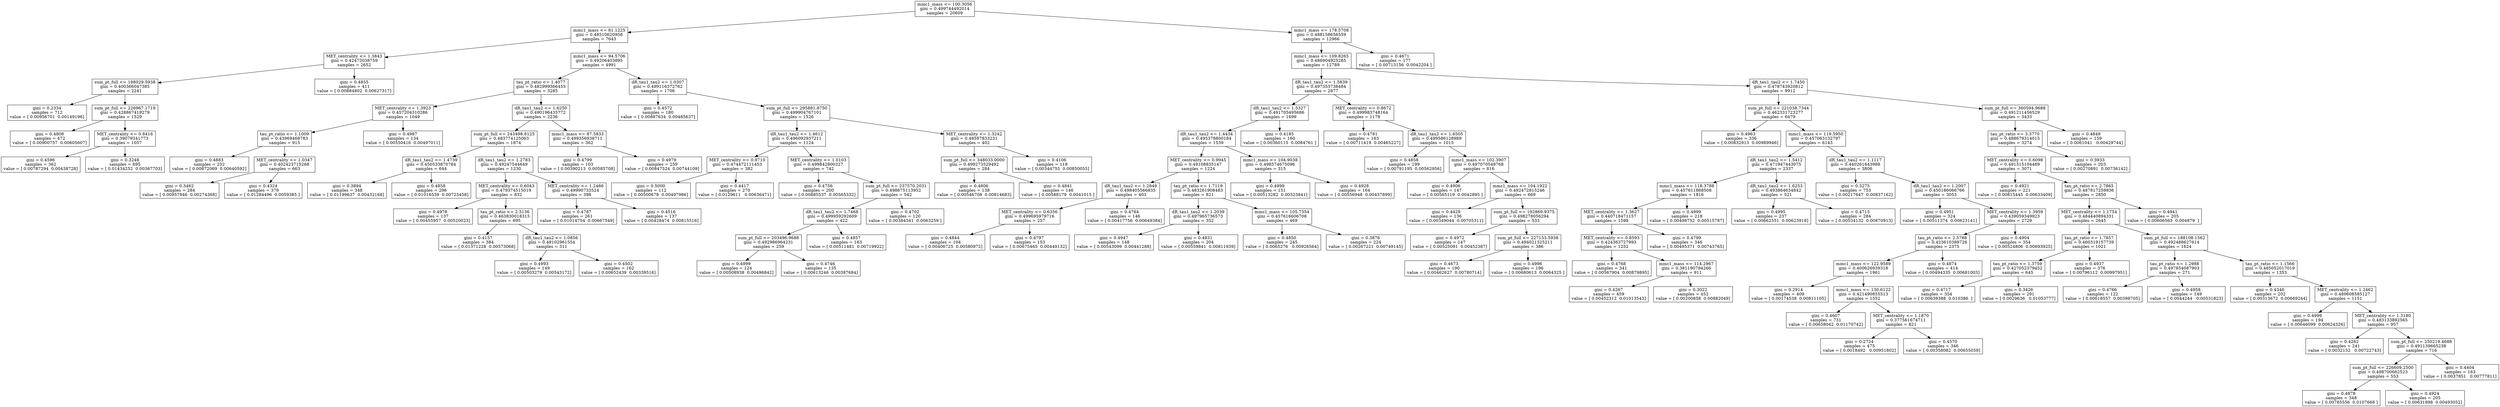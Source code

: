 digraph Tree {
0 [label="mmc1_mass <= 100.3056\ngini = 0.499744492014\nsamples = 20609", shape="box"] ;
1 [label="mmc1_mass <= 81.1225\ngini = 0.48510620958\nsamples = 7643", shape="box"] ;
0 -> 1 ;
2 [label="MET_centrality <= 1.3843\ngini = 0.42472038759\nsamples = 2652", shape="box"] ;
1 -> 2 ;
3 [label="sum_pt_full <= 198029.5938\ngini = 0.400366047385\nsamples = 2241", shape="box"] ;
2 -> 3 ;
4 [label="gini = 0.2334\nsamples = 712\nvalue = [ 0.00956701  0.00149196]", shape="box"] ;
3 -> 4 ;
5 [label="sum_pt_full <= 226967.1719\ngini = 0.428867419279\nsamples = 1529", shape="box"] ;
3 -> 5 ;
6 [label="gini = 0.4808\nsamples = 472\nvalue = [ 0.00900757  0.00605607]", shape="box"] ;
5 -> 6 ;
7 [label="MET_centrality <= 0.8416\ngini = 0.39079341773\nsamples = 1057", shape="box"] ;
5 -> 7 ;
8 [label="gini = 0.4596\nsamples = 362\nvalue = [ 0.00787294  0.00438728]", shape="box"] ;
7 -> 8 ;
9 [label="gini = 0.3248\nsamples = 695\nvalue = [ 0.01434252  0.00367703]", shape="box"] ;
7 -> 9 ;
10 [label="gini = 0.4855\nsamples = 411\nvalue = [ 0.00884802  0.00627317]", shape="box"] ;
2 -> 10 ;
11 [label="mmc1_mass <= 94.5706\ngini = 0.49206403895\nsamples = 4991", shape="box"] ;
1 -> 11 ;
12 [label="tau_pt_ratio <= 1.4077\ngini = 0.482999366455\nsamples = 3285", shape="box"] ;
11 -> 12 ;
13 [label="MET_centrality <= 1.3923\ngini = 0.457204310286\nsamples = 1049", shape="box"] ;
12 -> 13 ;
14 [label="tau_pt_ratio <= 1.1009\ngini = 0.43969468783\nsamples = 915", shape="box"] ;
13 -> 14 ;
15 [label="gini = 0.4883\nsamples = 252\nvalue = [ 0.00872069  0.00640592]", shape="box"] ;
14 -> 15 ;
16 [label="MET_centrality <= 1.0347\ngini = 0.402423715268\nsamples = 663", shape="box"] ;
14 -> 16 ;
17 [label="gini = 0.3462\nsamples = 284\nvalue = [ 0.00957846  0.00274368]", shape="box"] ;
16 -> 17 ;
18 [label="gini = 0.4324\nsamples = 379\nvalue = [ 0.01284496  0.0059385 ]", shape="box"] ;
16 -> 18 ;
19 [label="gini = 0.4987\nsamples = 134\nvalue = [ 0.00550416  0.00497011]", shape="box"] ;
13 -> 19 ;
20 [label="dR_tau1_tau2 <= 1.6250\ngini = 0.490196435772\nsamples = 2236", shape="box"] ;
12 -> 20 ;
21 [label="sum_pt_full <= 243498.8125\ngini = 0.483774125063\nsamples = 1874", shape="box"] ;
20 -> 21 ;
22 [label="dR_tau1_tau2 <= 1.4739\ngini = 0.450533870784\nsamples = 644", shape="box"] ;
21 -> 22 ;
23 [label="gini = 0.3894\nsamples = 348\nvalue = [ 0.01199637  0.00432168]", shape="box"] ;
22 -> 23 ;
24 [label="gini = 0.4858\nsamples = 296\nvalue = [ 0.01016539  0.00723458]", shape="box"] ;
22 -> 24 ;
25 [label="dR_tau1_tau2 <= 1.2783\ngini = 0.49247544649\nsamples = 1230", shape="box"] ;
21 -> 25 ;
26 [label="MET_centrality <= 0.6043\ngini = 0.479374515019\nsamples = 832", shape="box"] ;
25 -> 26 ;
27 [label="gini = 0.4978\nsamples = 137\nvalue = [ 0.00455957  0.00520023]", shape="box"] ;
26 -> 27 ;
28 [label="tau_pt_ratio <= 2.3136\ngini = 0.463830018315\nsamples = 695", shape="box"] ;
26 -> 28 ;
29 [label="gini = 0.4157\nsamples = 384\nvalue = [ 0.01371228  0.00573068]", shape="box"] ;
28 -> 29 ;
30 [label="dR_tau1_tau2 <= 1.0856\ngini = 0.49102961554\nsamples = 311", shape="box"] ;
28 -> 30 ;
31 [label="gini = 0.4993\nsamples = 149\nvalue = [ 0.00503279  0.00543172]", shape="box"] ;
30 -> 31 ;
32 [label="gini = 0.4502\nsamples = 162\nvalue = [ 0.00652439  0.00339516]", shape="box"] ;
30 -> 32 ;
33 [label="MET_centrality <= 1.2466\ngini = 0.49990733524\nsamples = 398", shape="box"] ;
25 -> 33 ;
34 [label="gini = 0.4787\nsamples = 261\nvalue = [ 0.01014754  0.00667549]", shape="box"] ;
33 -> 34 ;
35 [label="gini = 0.4516\nsamples = 137\nvalue = [ 0.00428474  0.00815516]", shape="box"] ;
33 -> 35 ;
36 [label="mmc1_mass <= 87.5833\ngini = 0.499356938711\nsamples = 362", shape="box"] ;
20 -> 36 ;
37 [label="gini = 0.4799\nsamples = 103\nvalue = [ 0.00390213  0.00585708]", shape="box"] ;
36 -> 37 ;
38 [label="gini = 0.4979\nsamples = 259\nvalue = [ 0.00847524  0.00744109]", shape="box"] ;
36 -> 38 ;
39 [label="dR_tau1_tau2 <= 1.0307\ngini = 0.499116372762\nsamples = 1706", shape="box"] ;
11 -> 39 ;
40 [label="gini = 0.4572\nsamples = 180\nvalue = [ 0.00887634  0.00485637]", shape="box"] ;
39 -> 40 ;
41 [label="sum_pt_full <= 295881.8750\ngini = 0.499904767101\nsamples = 1526", shape="box"] ;
39 -> 41 ;
42 [label="dR_tau1_tau2 <= 1.4612\ngini = 0.496092937211\nsamples = 1124", shape="box"] ;
41 -> 42 ;
43 [label="MET_centrality <= 0.9710\ngini = 0.474472111453\nsamples = 382", shape="box"] ;
42 -> 43 ;
44 [label="gini = 0.5000\nsamples = 112\nvalue = [ 0.00500678  0.00497986]", shape="box"] ;
43 -> 44 ;
45 [label="gini = 0.4417\nsamples = 270\nvalue = [ 0.0129611   0.00636471]", shape="box"] ;
43 -> 45 ;
46 [label="MET_centrality <= 1.0103\ngini = 0.499842800327\nsamples = 742", shape="box"] ;
42 -> 46 ;
47 [label="gini = 0.4756\nsamples = 200\nvalue = [ 0.00885537  0.00565332]", shape="box"] ;
46 -> 47 ;
48 [label="sum_pt_full <= 237570.2031\ngini = 0.498675113952\nsamples = 542", shape="box"] ;
46 -> 48 ;
49 [label="dR_tau1_tau2 <= 1.7468\ngini = 0.499959292609\nsamples = 422", shape="box"] ;
48 -> 49 ;
50 [label="sum_pt_full <= 203496.9688\ngini = 0.492986964231\nsamples = 259", shape="box"] ;
49 -> 50 ;
51 [label="gini = 0.4999\nsamples = 124\nvalue = [ 0.00508938  0.00496842]", shape="box"] ;
50 -> 51 ;
52 [label="gini = 0.4746\nsamples = 135\nvalue = [ 0.00613246  0.00387684]", shape="box"] ;
50 -> 52 ;
53 [label="gini = 0.4857\nsamples = 163\nvalue = [ 0.00511481  0.00719922]", shape="box"] ;
49 -> 53 ;
54 [label="gini = 0.4702\nsamples = 120\nvalue = [ 0.00384341  0.0063259 ]", shape="box"] ;
48 -> 54 ;
55 [label="MET_centrality <= 1.3242\ngini = 0.48597833231\nsamples = 402", shape="box"] ;
41 -> 55 ;
56 [label="sum_pt_full <= 348033.0000\ngini = 0.499273529492\nsamples = 284", shape="box"] ;
55 -> 56 ;
57 [label="gini = 0.4806\nsamples = 138\nvalue = [ 0.00546708  0.00814683]", shape="box"] ;
56 -> 57 ;
58 [label="gini = 0.4841\nsamples = 146\nvalue = [ 0.00588179  0.0041015 ]", shape="box"] ;
56 -> 58 ;
59 [label="gini = 0.4106\nsamples = 118\nvalue = [ 0.00344755  0.00850055]", shape="box"] ;
55 -> 59 ;
60 [label="mmc1_mass <= 178.5708\ngini = 0.488158656559\nsamples = 12966", shape="box"] ;
0 -> 60 ;
61 [label="mmc1_mass <= 109.8265\ngini = 0.486904925285\nsamples = 12789", shape="box"] ;
60 -> 61 ;
62 [label="dR_tau1_tau2 <= 1.5839\ngini = 0.497353738484\nsamples = 2877", shape="box"] ;
61 -> 62 ;
63 [label="dR_tau1_tau2 <= 1.5327\ngini = 0.491705495686\nsamples = 1699", shape="box"] ;
62 -> 63 ;
64 [label="dR_tau1_tau2 <= 1.4434\ngini = 0.495378800184\nsamples = 1539", shape="box"] ;
63 -> 64 ;
65 [label="MET_centrality <= 0.9945\ngini = 0.49108835147\nsamples = 1224", shape="box"] ;
64 -> 65 ;
66 [label="dR_tau1_tau2 <= 1.2849\ngini = 0.498405566835\nsamples = 403", shape="box"] ;
65 -> 66 ;
67 [label="MET_centrality <= 0.6356\ngini = 0.499695979716\nsamples = 257", shape="box"] ;
66 -> 67 ;
68 [label="gini = 0.4844\nsamples = 104\nvalue = [ 0.00406725  0.00580972]", shape="box"] ;
67 -> 68 ;
69 [label="gini = 0.4797\nsamples = 153\nvalue = [ 0.00675465  0.00449132]", shape="box"] ;
67 -> 69 ;
70 [label="gini = 0.4764\nsamples = 146\nvalue = [ 0.00417756  0.00649384]", shape="box"] ;
66 -> 70 ;
71 [label="tau_pt_ratio <= 1.7119\ngini = 0.483261908483\nsamples = 821", shape="box"] ;
65 -> 71 ;
72 [label="dR_tau1_tau2 <= 1.2039\ngini = 0.497965736573\nsamples = 352", shape="box"] ;
71 -> 72 ;
73 [label="gini = 0.4947\nsamples = 148\nvalue = [ 0.00543099  0.00441288]", shape="box"] ;
72 -> 73 ;
74 [label="gini = 0.4831\nsamples = 204\nvalue = [ 0.00559841  0.00811939]", shape="box"] ;
72 -> 74 ;
75 [label="mmc1_mass <= 105.7354\ngini = 0.457616606708\nsamples = 469", shape="box"] ;
71 -> 75 ;
76 [label="gini = 0.4850\nsamples = 245\nvalue = [ 0.0065276   0.00926564]", shape="box"] ;
75 -> 76 ;
77 [label="gini = 0.3876\nsamples = 224\nvalue = [ 0.00267221  0.00749145]", shape="box"] ;
75 -> 77 ;
78 [label="mmc1_mass <= 104.9038\ngini = 0.498574675096\nsamples = 315", shape="box"] ;
64 -> 78 ;
79 [label="gini = 0.4999\nsamples = 151\nvalue = [ 0.00513282  0.00523841]", shape="box"] ;
78 -> 79 ;
80 [label="gini = 0.4928\nsamples = 164\nvalue = [ 0.00556948  0.00437899]", shape="box"] ;
78 -> 80 ;
81 [label="gini = 0.4185\nsamples = 160\nvalue = [ 0.00360115  0.0084761 ]", shape="box"] ;
63 -> 81 ;
82 [label="MET_centrality <= 0.8672\ngini = 0.499983748164\nsamples = 1178", shape="box"] ;
62 -> 82 ;
83 [label="gini = 0.4781\nsamples = 163\nvalue = [ 0.00711419  0.00465227]", shape="box"] ;
82 -> 83 ;
84 [label="dR_tau1_tau2 <= 1.6505\ngini = 0.499586128989\nsamples = 1015", shape="box"] ;
82 -> 84 ;
85 [label="gini = 0.4858\nsamples = 199\nvalue = [ 0.00791195  0.00562956]", shape="box"] ;
84 -> 85 ;
86 [label="mmc1_mass <= 102.3907\ngini = 0.497070548768\nsamples = 816", shape="box"] ;
84 -> 86 ;
87 [label="gini = 0.4906\nsamples = 147\nvalue = [ 0.00565119  0.0042895 ]", shape="box"] ;
86 -> 87 ;
88 [label="mmc1_mass <= 104.1922\ngini = 0.492472815246\nsamples = 669", shape="box"] ;
86 -> 88 ;
89 [label="gini = 0.4429\nsamples = 136\nvalue = [ 0.00349044  0.00705311]", shape="box"] ;
88 -> 89 ;
90 [label="sum_pt_full <= 192869.9375\ngini = 0.498278056294\nsamples = 533", shape="box"] ;
88 -> 90 ;
91 [label="gini = 0.4972\nsamples = 147\nvalue = [ 0.00525091  0.00452387]", shape="box"] ;
90 -> 91 ;
92 [label="sum_pt_full <= 227153.5938\ngini = 0.494021325211\nsamples = 386", shape="box"] ;
90 -> 92 ;
93 [label="gini = 0.4673\nsamples = 190\nvalue = [ 0.00462627  0.00780714]", shape="box"] ;
92 -> 93 ;
94 [label="gini = 0.4996\nsamples = 196\nvalue = [ 0.00680613  0.0064325 ]", shape="box"] ;
92 -> 94 ;
95 [label="dR_tau1_tau2 <= 1.7450\ngini = 0.478743920812\nsamples = 9912", shape="box"] ;
61 -> 95 ;
96 [label="sum_pt_full <= 221038.7344\ngini = 0.462331723277\nsamples = 6479", shape="box"] ;
95 -> 96 ;
97 [label="gini = 0.4963\nsamples = 336\nvalue = [ 0.00832913  0.00989946]", shape="box"] ;
96 -> 97 ;
98 [label="mmc1_mass <= 119.5950\ngini = 0.457063132797\nsamples = 6143", shape="box"] ;
96 -> 98 ;
99 [label="dR_tau1_tau2 <= 1.5412\ngini = 0.471947443075\nsamples = 2337", shape="box"] ;
98 -> 99 ;
100 [label="mmc1_mass <= 118.3788\ngini = 0.457611868508\nsamples = 1816", shape="box"] ;
99 -> 100 ;
101 [label="MET_centrality <= 1.3627\ngini = 0.440718471157\nsamples = 1598", shape="box"] ;
100 -> 101 ;
102 [label="MET_centrality <= 0.8593\ngini = 0.424363727993\nsamples = 1252", shape="box"] ;
101 -> 102 ;
103 [label="gini = 0.4768\nsamples = 341\nvalue = [ 0.00567904  0.00879895]", shape="box"] ;
102 -> 103 ;
104 [label="mmc1_mass <= 114.2967\ngini = 0.381190794266\nsamples = 911", shape="box"] ;
102 -> 104 ;
105 [label="gini = 0.4267\nsamples = 459\nvalue = [ 0.00452312  0.01013543]", shape="box"] ;
104 -> 105 ;
106 [label="gini = 0.3022\nsamples = 452\nvalue = [ 0.00200858  0.00882049]", shape="box"] ;
104 -> 106 ;
107 [label="gini = 0.4799\nsamples = 346\nvalue = [ 0.00495371  0.00743765]", shape="box"] ;
101 -> 107 ;
108 [label="gini = 0.4999\nsamples = 218\nvalue = [ 0.00498752  0.00515787]", shape="box"] ;
100 -> 108 ;
109 [label="dR_tau1_tau2 <= 1.6253\ngini = 0.493864634842\nsamples = 521", shape="box"] ;
99 -> 109 ;
110 [label="gini = 0.4995\nsamples = 237\nvalue = [ 0.00662551  0.00623918]", shape="box"] ;
109 -> 110 ;
111 [label="gini = 0.4713\nsamples = 284\nvalue = [ 0.00534132  0.00870913]", shape="box"] ;
109 -> 111 ;
112 [label="dR_tau1_tau2 <= 1.1117\ngini = 0.440261643988\nsamples = 3806", shape="box"] ;
98 -> 112 ;
113 [label="gini = 0.3275\nsamples = 753\nvalue = [ 0.00217647  0.00837162]", shape="box"] ;
112 -> 113 ;
114 [label="dR_tau1_tau2 <= 1.2007\ngini = 0.450186066766\nsamples = 3053", shape="box"] ;
112 -> 114 ;
115 [label="gini = 0.4951\nsamples = 324\nvalue = [ 0.00511374  0.00623141]", shape="box"] ;
114 -> 115 ;
116 [label="MET_centrality <= 1.3959\ngini = 0.439059349923\nsamples = 2729", shape="box"] ;
114 -> 116 ;
117 [label="tau_pt_ratio <= 2.5788\ngini = 0.423610389726\nsamples = 2375", shape="box"] ;
116 -> 117 ;
118 [label="mmc1_mass <= 122.9589\ngini = 0.400626939318\nsamples = 1961", shape="box"] ;
117 -> 118 ;
119 [label="gini = 0.2914\nsamples = 409\nvalue = [ 0.00174538  0.00811105]", shape="box"] ;
118 -> 119 ;
120 [label="mmc1_mass <= 130.6122\ngini = 0.421490855513\nsamples = 1552", shape="box"] ;
118 -> 120 ;
121 [label="gini = 0.4607\nsamples = 731\nvalue = [ 0.00658042  0.01170742]", shape="box"] ;
120 -> 121 ;
122 [label="MET_centrality <= 1.1870\ngini = 0.377561674711\nsamples = 821", shape="box"] ;
120 -> 122 ;
123 [label="gini = 0.2724\nsamples = 475\nvalue = [ 0.0018492   0.00951802]", shape="box"] ;
122 -> 123 ;
124 [label="gini = 0.4570\nsamples = 346\nvalue = [ 0.00358082  0.00655059]", shape="box"] ;
122 -> 124 ;
125 [label="gini = 0.4874\nsamples = 414\nvalue = [ 0.00494335  0.00681003]", shape="box"] ;
117 -> 125 ;
126 [label="gini = 0.4904\nsamples = 354\nvalue = [ 0.00524806  0.00693925]", shape="box"] ;
116 -> 126 ;
127 [label="sum_pt_full <= 360594.9688\ngini = 0.491211456529\nsamples = 3433", shape="box"] ;
95 -> 127 ;
128 [label="tau_pt_ratio <= 3.3770\ngini = 0.488679314015\nsamples = 3274", shape="box"] ;
127 -> 128 ;
129 [label="MET_centrality <= 0.6098\ngini = 0.491315104489\nsamples = 3071", shape="box"] ;
128 -> 129 ;
130 [label="gini = 0.4921\nsamples = 221\nvalue = [ 0.00815445  0.00633409]", shape="box"] ;
129 -> 130 ;
131 [label="tau_pt_ratio <= 2.7865\ngini = 0.487817259936\nsamples = 2850", shape="box"] ;
129 -> 131 ;
132 [label="MET_centrality <= 1.1754\ngini = 0.484440894331\nsamples = 2645", shape="box"] ;
131 -> 132 ;
133 [label="tau_pt_ratio <= 1.7857\ngini = 0.460319157739\nsamples = 1021", shape="box"] ;
132 -> 133 ;
134 [label="tau_pt_ratio <= 1.3759\ngini = 0.427052379452\nsamples = 645", shape="box"] ;
133 -> 134 ;
135 [label="gini = 0.4717\nsamples = 354\nvalue = [ 0.00639388  0.010386  ]", shape="box"] ;
134 -> 135 ;
136 [label="gini = 0.3426\nsamples = 291\nvalue = [ 0.0029636   0.01053777]", shape="box"] ;
134 -> 136 ;
137 [label="gini = 0.4937\nsamples = 376\nvalue = [ 0.00796112  0.00997951]", shape="box"] ;
133 -> 137 ;
138 [label="sum_pt_full <= 188108.1562\ngini = 0.492488627614\nsamples = 1624", shape="box"] ;
132 -> 138 ;
139 [label="tau_pt_ratio <= 1.2988\ngini = 0.497854087903\nsamples = 271", shape="box"] ;
138 -> 139 ;
140 [label="gini = 0.4766\nsamples = 122\nvalue = [ 0.00618557  0.00398705]", shape="box"] ;
139 -> 140 ;
141 [label="gini = 0.4958\nsamples = 149\nvalue = [ 0.0044244   0.00531823]", shape="box"] ;
139 -> 141 ;
142 [label="tau_pt_ratio <= 1.1566\ngini = 0.485052017019\nsamples = 1353", shape="box"] ;
138 -> 142 ;
143 [label="gini = 0.4346\nsamples = 202\nvalue = [ 0.00313672  0.00669244]", shape="box"] ;
142 -> 143 ;
144 [label="MET_centrality <= 1.2462\ngini = 0.489608585127\nsamples = 1151", shape="box"] ;
142 -> 144 ;
145 [label="gini = 0.4999\nsamples = 194\nvalue = [ 0.00646099  0.00624326]", shape="box"] ;
144 -> 145 ;
146 [label="MET_centrality <= 1.3180\ngini = 0.483133892565\nsamples = 957", shape="box"] ;
144 -> 146 ;
147 [label="gini = 0.4262\nsamples = 241\nvalue = [ 0.0032152   0.00722743]", shape="box"] ;
146 -> 147 ;
148 [label="sum_pt_full <= 250219.4688\ngini = 0.491139665238\nsamples = 716", shape="box"] ;
146 -> 148 ;
149 [label="sum_pt_full <= 226609.2500\ngini = 0.498700662523\nsamples = 553", shape="box"] ;
148 -> 149 ;
150 [label="gini = 0.4878\nsamples = 348\nvalue = [ 0.00785556  0.0107668 ]", shape="box"] ;
149 -> 150 ;
151 [label="gini = 0.4924\nsamples = 205\nvalue = [ 0.00631898  0.00493052]", shape="box"] ;
149 -> 151 ;
152 [label="gini = 0.4404\nsamples = 163\nvalue = [ 0.0037851   0.00777811]", shape="box"] ;
148 -> 152 ;
153 [label="gini = 0.4941\nsamples = 205\nvalue = [ 0.00606563  0.004879  ]", shape="box"] ;
131 -> 153 ;
154 [label="gini = 0.3933\nsamples = 203\nvalue = [ 0.00270891  0.00736142]", shape="box"] ;
128 -> 154 ;
155 [label="gini = 0.4849\nsamples = 159\nvalue = [ 0.0061041   0.00429744]", shape="box"] ;
127 -> 155 ;
156 [label="gini = 0.4671\nsamples = 177\nvalue = [ 0.00713156  0.0042204 ]", shape="box"] ;
60 -> 156 ;
}